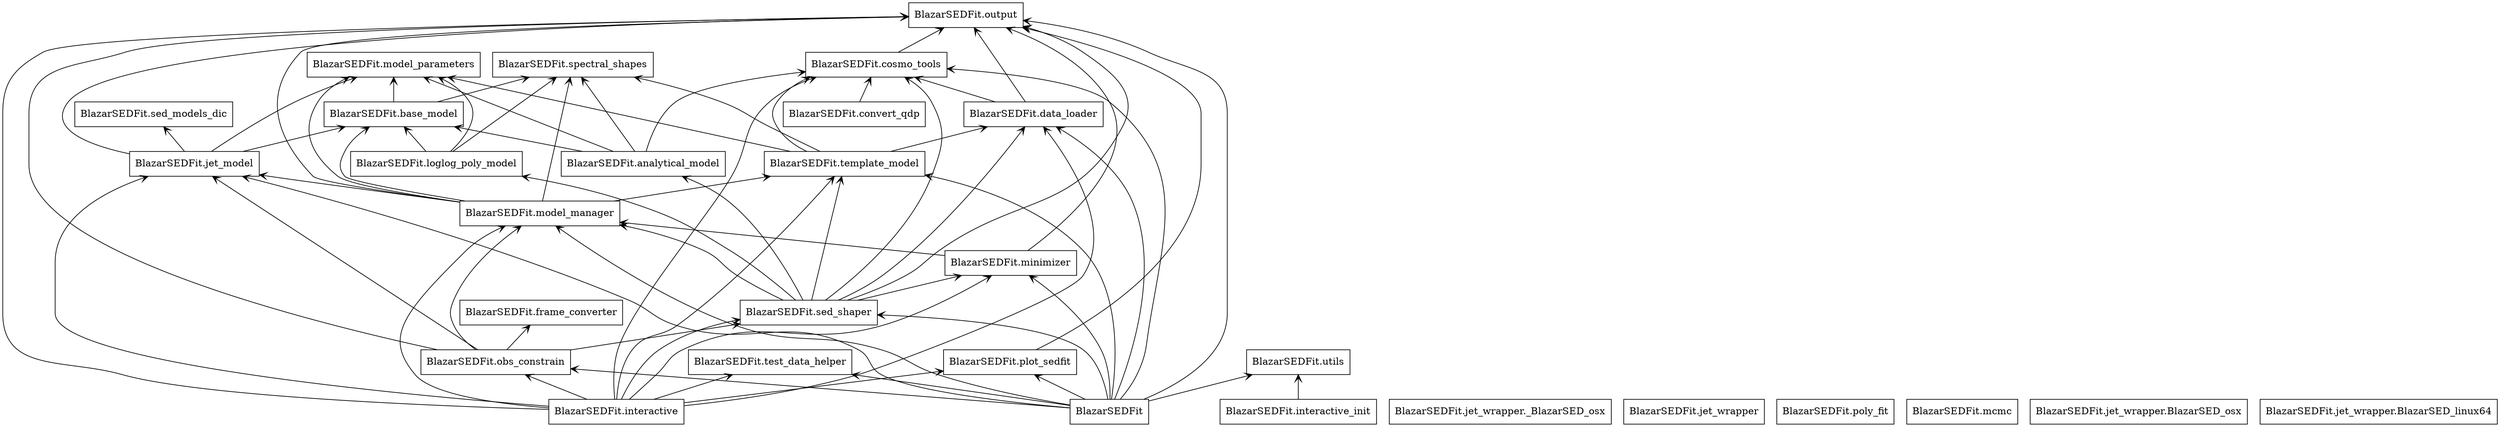 digraph "packages_No_Name" {
charset="utf-8"
rankdir=BT
"3" [shape="box", label="BlazarSEDFit.model_parameters"];
"6" [shape="box", label="BlazarSEDFit.sed_models_dic"];
"7" [shape="box", label="BlazarSEDFit.output"];
"9" [shape="box", label="BlazarSEDFit.spectral_shapes"];
"12" [shape="box", label="BlazarSEDFit.jet_model"];
"17" [shape="box", label="BlazarSEDFit.frame_converter"];
"18" [shape="box", label="BlazarSEDFit.minimizer"];
"20" [shape="box", label="BlazarSEDFit.data_loader"];
"23" [shape="box", label="BlazarSEDFit.convert_qdp"];
"24" [shape="box", label="BlazarSEDFit.plot_sedfit"];
"26" [shape="box", label="BlazarSEDFit.cosmo_tools"];
"27" [shape="box", label="BlazarSEDFit.jet_wrapper._BlazarSED_osx"];
"28" [shape="box", label="BlazarSEDFit.analytical_model"];
"31" [shape="box", label="BlazarSEDFit.test_data_helper"];
"32" [shape="box", label="BlazarSEDFit.interactive"];
"33" [shape="box", label="BlazarSEDFit.obs_constrain"];
"36" [shape="box", label="BlazarSEDFit.model_manager"];
"38" [shape="box", label="BlazarSEDFit.jet_wrapper"];
"39" [shape="box", label="BlazarSEDFit.template_model"];
"43" [shape="box", label="BlazarSEDFit.poly_fit"];
"44" [shape="box", label="BlazarSEDFit.loglog_poly_model"];
"51" [shape="box", label="BlazarSEDFit.mcmc"];
"53" [shape="box", label="BlazarSEDFit.utils"];
"54" [shape="box", label="BlazarSEDFit.jet_wrapper.BlazarSED_osx"];
"58" [shape="box", label="BlazarSEDFit.sed_shaper"];
"63" [shape="box", label="BlazarSEDFit.interactive_init"];
"64" [shape="box", label="BlazarSEDFit.base_model"];
"65" [shape="box", label="BlazarSEDFit.jet_wrapper.BlazarSED_linux64"];
"69" [shape="box", label="BlazarSEDFit"];
"12" -> "3" [arrowtail="none", arrowhead="open"];
"12" -> "6" [arrowtail="none", arrowhead="open"];
"12" -> "64" [arrowtail="none", arrowhead="open"];
"12" -> "7" [arrowtail="none", arrowhead="open"];
"18" -> "7" [arrowtail="none", arrowhead="open"];
"18" -> "36" [arrowtail="none", arrowhead="open"];
"20" -> "26" [arrowtail="none", arrowhead="open"];
"20" -> "7" [arrowtail="none", arrowhead="open"];
"23" -> "26" [arrowtail="none", arrowhead="open"];
"24" -> "7" [arrowtail="none", arrowhead="open"];
"26" -> "7" [arrowtail="none", arrowhead="open"];
"28" -> "26" [arrowtail="none", arrowhead="open"];
"28" -> "3" [arrowtail="none", arrowhead="open"];
"28" -> "9" [arrowtail="none", arrowhead="open"];
"28" -> "64" [arrowtail="none", arrowhead="open"];
"32" -> "26" [arrowtail="none", arrowhead="open"];
"32" -> "33" [arrowtail="none", arrowhead="open"];
"32" -> "12" [arrowtail="none", arrowhead="open"];
"32" -> "18" [arrowtail="none", arrowhead="open"];
"32" -> "20" [arrowtail="none", arrowhead="open"];
"32" -> "36" [arrowtail="none", arrowhead="open"];
"32" -> "31" [arrowtail="none", arrowhead="open"];
"32" -> "58" [arrowtail="none", arrowhead="open"];
"32" -> "7" [arrowtail="none", arrowhead="open"];
"32" -> "39" [arrowtail="none", arrowhead="open"];
"32" -> "24" [arrowtail="none", arrowhead="open"];
"33" -> "12" [arrowtail="none", arrowhead="open"];
"33" -> "36" [arrowtail="none", arrowhead="open"];
"33" -> "7" [arrowtail="none", arrowhead="open"];
"33" -> "58" [arrowtail="none", arrowhead="open"];
"33" -> "17" [arrowtail="none", arrowhead="open"];
"36" -> "3" [arrowtail="none", arrowhead="open"];
"36" -> "12" [arrowtail="none", arrowhead="open"];
"36" -> "9" [arrowtail="none", arrowhead="open"];
"36" -> "7" [arrowtail="none", arrowhead="open"];
"36" -> "39" [arrowtail="none", arrowhead="open"];
"36" -> "64" [arrowtail="none", arrowhead="open"];
"39" -> "26" [arrowtail="none", arrowhead="open"];
"39" -> "3" [arrowtail="none", arrowhead="open"];
"39" -> "20" [arrowtail="none", arrowhead="open"];
"39" -> "9" [arrowtail="none", arrowhead="open"];
"44" -> "3" [arrowtail="none", arrowhead="open"];
"44" -> "9" [arrowtail="none", arrowhead="open"];
"44" -> "64" [arrowtail="none", arrowhead="open"];
"58" -> "36" [arrowtail="none", arrowhead="open"];
"58" -> "39" [arrowtail="none", arrowhead="open"];
"58" -> "26" [arrowtail="none", arrowhead="open"];
"58" -> "20" [arrowtail="none", arrowhead="open"];
"58" -> "44" [arrowtail="none", arrowhead="open"];
"58" -> "7" [arrowtail="none", arrowhead="open"];
"58" -> "28" [arrowtail="none", arrowhead="open"];
"58" -> "18" [arrowtail="none", arrowhead="open"];
"63" -> "53" [arrowtail="none", arrowhead="open"];
"64" -> "9" [arrowtail="none", arrowhead="open"];
"64" -> "3" [arrowtail="none", arrowhead="open"];
"69" -> "26" [arrowtail="none", arrowhead="open"];
"69" -> "33" [arrowtail="none", arrowhead="open"];
"69" -> "53" [arrowtail="none", arrowhead="open"];
"69" -> "12" [arrowtail="none", arrowhead="open"];
"69" -> "18" [arrowtail="none", arrowhead="open"];
"69" -> "20" [arrowtail="none", arrowhead="open"];
"69" -> "36" [arrowtail="none", arrowhead="open"];
"69" -> "31" [arrowtail="none", arrowhead="open"];
"69" -> "58" [arrowtail="none", arrowhead="open"];
"69" -> "7" [arrowtail="none", arrowhead="open"];
"69" -> "39" [arrowtail="none", arrowhead="open"];
"69" -> "24" [arrowtail="none", arrowhead="open"];
}
